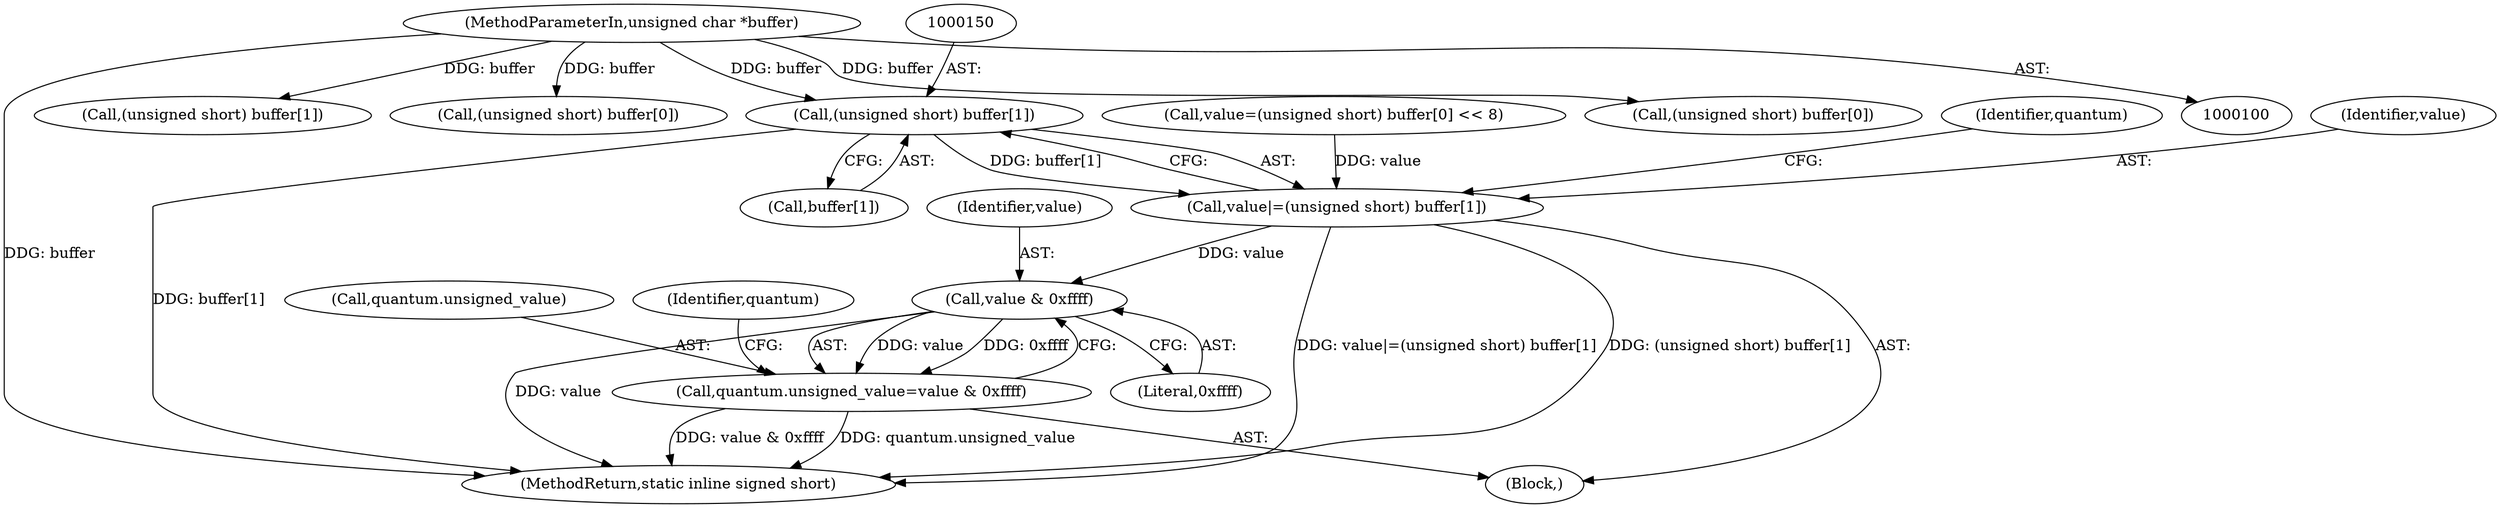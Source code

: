 digraph "0_ImageMagick_d8ab7f046587f2e9f734b687ba7e6e10147c294b_0@array" {
"1000149" [label="(Call,(unsigned short) buffer[1])"];
"1000102" [label="(MethodParameterIn,unsigned char *buffer)"];
"1000147" [label="(Call,value|=(unsigned short) buffer[1])"];
"1000158" [label="(Call,value & 0xffff)"];
"1000154" [label="(Call,quantum.unsigned_value=value & 0xffff)"];
"1000151" [label="(Call,buffer[1])"];
"1000102" [label="(MethodParameterIn,unsigned char *buffer)"];
"1000114" [label="(Call,(unsigned short) buffer[1])"];
"1000165" [label="(MethodReturn,static inline signed short)"];
"1000103" [label="(Block,)"];
"1000154" [label="(Call,quantum.unsigned_value=value & 0xffff)"];
"1000158" [label="(Call,value & 0xffff)"];
"1000160" [label="(Literal,0xffff)"];
"1000138" [label="(Call,value=(unsigned short) buffer[0] << 8)"];
"1000156" [label="(Identifier,quantum)"];
"1000141" [label="(Call,(unsigned short) buffer[0])"];
"1000159" [label="(Identifier,value)"];
"1000155" [label="(Call,quantum.unsigned_value)"];
"1000122" [label="(Call,(unsigned short) buffer[0])"];
"1000147" [label="(Call,value|=(unsigned short) buffer[1])"];
"1000148" [label="(Identifier,value)"];
"1000149" [label="(Call,(unsigned short) buffer[1])"];
"1000163" [label="(Identifier,quantum)"];
"1000149" -> "1000147"  [label="AST: "];
"1000149" -> "1000151"  [label="CFG: "];
"1000150" -> "1000149"  [label="AST: "];
"1000151" -> "1000149"  [label="AST: "];
"1000147" -> "1000149"  [label="CFG: "];
"1000149" -> "1000165"  [label="DDG: buffer[1]"];
"1000149" -> "1000147"  [label="DDG: buffer[1]"];
"1000102" -> "1000149"  [label="DDG: buffer"];
"1000102" -> "1000100"  [label="AST: "];
"1000102" -> "1000165"  [label="DDG: buffer"];
"1000102" -> "1000114"  [label="DDG: buffer"];
"1000102" -> "1000122"  [label="DDG: buffer"];
"1000102" -> "1000141"  [label="DDG: buffer"];
"1000147" -> "1000103"  [label="AST: "];
"1000148" -> "1000147"  [label="AST: "];
"1000156" -> "1000147"  [label="CFG: "];
"1000147" -> "1000165"  [label="DDG: (unsigned short) buffer[1]"];
"1000147" -> "1000165"  [label="DDG: value|=(unsigned short) buffer[1]"];
"1000138" -> "1000147"  [label="DDG: value"];
"1000147" -> "1000158"  [label="DDG: value"];
"1000158" -> "1000154"  [label="AST: "];
"1000158" -> "1000160"  [label="CFG: "];
"1000159" -> "1000158"  [label="AST: "];
"1000160" -> "1000158"  [label="AST: "];
"1000154" -> "1000158"  [label="CFG: "];
"1000158" -> "1000165"  [label="DDG: value"];
"1000158" -> "1000154"  [label="DDG: value"];
"1000158" -> "1000154"  [label="DDG: 0xffff"];
"1000154" -> "1000103"  [label="AST: "];
"1000155" -> "1000154"  [label="AST: "];
"1000163" -> "1000154"  [label="CFG: "];
"1000154" -> "1000165"  [label="DDG: quantum.unsigned_value"];
"1000154" -> "1000165"  [label="DDG: value & 0xffff"];
}
